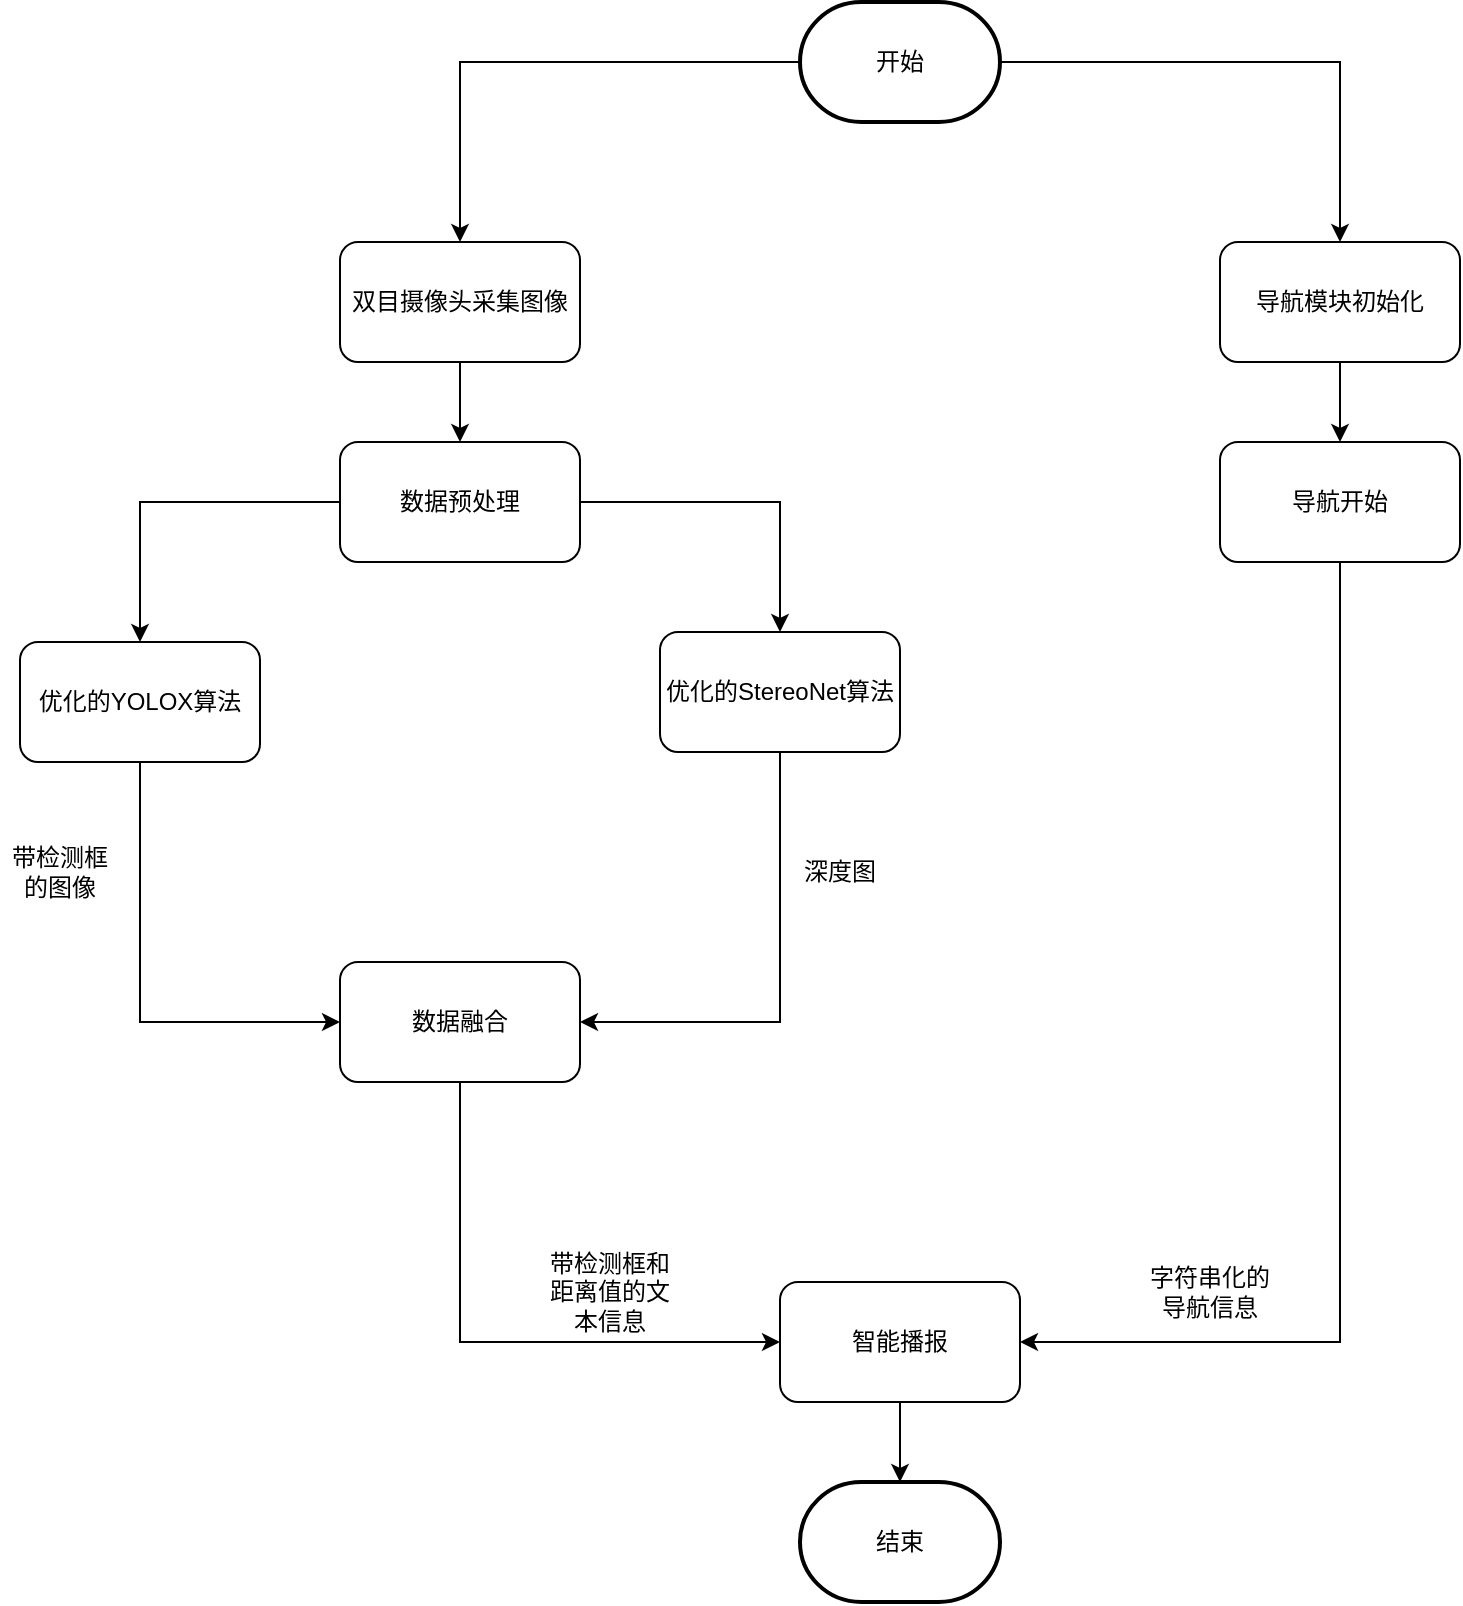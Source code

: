 <mxfile version="21.0.2" type="github">
  <diagram name="Page-1" id="edf60f1a-56cd-e834-aa8a-f176f3a09ee4">
    <mxGraphModel dx="2017" dy="1974" grid="1" gridSize="10" guides="1" tooltips="1" connect="1" arrows="1" fold="1" page="1" pageScale="1" pageWidth="1100" pageHeight="850" background="none" math="0" shadow="0">
      <root>
        <mxCell id="0" />
        <mxCell id="1" parent="0" />
        <mxCell id="Ez2dJQbbrGeNrCwUJTwX-6" style="edgeStyle=orthogonalEdgeStyle;rounded=0;orthogonalLoop=1;jettySize=auto;html=1;entryX=0.5;entryY=0;entryDx=0;entryDy=0;" edge="1" parent="1" source="Ez2dJQbbrGeNrCwUJTwX-1" target="Ez2dJQbbrGeNrCwUJTwX-4">
          <mxGeometry relative="1" as="geometry" />
        </mxCell>
        <mxCell id="Ez2dJQbbrGeNrCwUJTwX-7" style="edgeStyle=orthogonalEdgeStyle;rounded=0;orthogonalLoop=1;jettySize=auto;html=1;entryX=0.5;entryY=0;entryDx=0;entryDy=0;" edge="1" parent="1" source="Ez2dJQbbrGeNrCwUJTwX-1" target="Ez2dJQbbrGeNrCwUJTwX-5">
          <mxGeometry relative="1" as="geometry" />
        </mxCell>
        <mxCell id="Ez2dJQbbrGeNrCwUJTwX-1" value="开始" style="strokeWidth=2;html=1;shape=mxgraph.flowchart.terminator;whiteSpace=wrap;" vertex="1" parent="1">
          <mxGeometry x="470" y="-800" width="100" height="60" as="geometry" />
        </mxCell>
        <mxCell id="Ez2dJQbbrGeNrCwUJTwX-2" value="结束" style="strokeWidth=2;html=1;shape=mxgraph.flowchart.terminator;whiteSpace=wrap;" vertex="1" parent="1">
          <mxGeometry x="470" y="-60" width="100" height="60" as="geometry" />
        </mxCell>
        <mxCell id="Ez2dJQbbrGeNrCwUJTwX-12" style="edgeStyle=orthogonalEdgeStyle;rounded=0;orthogonalLoop=1;jettySize=auto;html=1;entryX=0.5;entryY=0;entryDx=0;entryDy=0;" edge="1" parent="1" source="Ez2dJQbbrGeNrCwUJTwX-4" target="Ez2dJQbbrGeNrCwUJTwX-11">
          <mxGeometry relative="1" as="geometry" />
        </mxCell>
        <mxCell id="Ez2dJQbbrGeNrCwUJTwX-4" value="双目摄像头采集图像" style="rounded=1;whiteSpace=wrap;html=1;" vertex="1" parent="1">
          <mxGeometry x="240" y="-680" width="120" height="60" as="geometry" />
        </mxCell>
        <mxCell id="Ez2dJQbbrGeNrCwUJTwX-24" style="edgeStyle=orthogonalEdgeStyle;rounded=0;orthogonalLoop=1;jettySize=auto;html=1;exitX=0.5;exitY=1;exitDx=0;exitDy=0;entryX=0.5;entryY=0;entryDx=0;entryDy=0;" edge="1" parent="1" source="Ez2dJQbbrGeNrCwUJTwX-5" target="Ez2dJQbbrGeNrCwUJTwX-9">
          <mxGeometry relative="1" as="geometry" />
        </mxCell>
        <mxCell id="Ez2dJQbbrGeNrCwUJTwX-5" value="导航模块初始化" style="rounded=1;whiteSpace=wrap;html=1;" vertex="1" parent="1">
          <mxGeometry x="680" y="-680" width="120" height="60" as="geometry" />
        </mxCell>
        <mxCell id="Ez2dJQbbrGeNrCwUJTwX-16" style="edgeStyle=orthogonalEdgeStyle;rounded=0;orthogonalLoop=1;jettySize=auto;html=1;entryX=0;entryY=0.5;entryDx=0;entryDy=0;" edge="1" parent="1" source="Ez2dJQbbrGeNrCwUJTwX-8" target="Ez2dJQbbrGeNrCwUJTwX-15">
          <mxGeometry relative="1" as="geometry">
            <Array as="points">
              <mxPoint x="140" y="-290" />
            </Array>
          </mxGeometry>
        </mxCell>
        <mxCell id="Ez2dJQbbrGeNrCwUJTwX-8" value="优化的YOLOX算法" style="rounded=1;whiteSpace=wrap;html=1;" vertex="1" parent="1">
          <mxGeometry x="80" y="-480" width="120" height="60" as="geometry" />
        </mxCell>
        <mxCell id="Ez2dJQbbrGeNrCwUJTwX-25" style="edgeStyle=orthogonalEdgeStyle;rounded=0;orthogonalLoop=1;jettySize=auto;html=1;entryX=1;entryY=0.5;entryDx=0;entryDy=0;" edge="1" parent="1" source="Ez2dJQbbrGeNrCwUJTwX-9" target="Ez2dJQbbrGeNrCwUJTwX-21">
          <mxGeometry relative="1" as="geometry">
            <Array as="points">
              <mxPoint x="740" y="-130" />
            </Array>
          </mxGeometry>
        </mxCell>
        <mxCell id="Ez2dJQbbrGeNrCwUJTwX-9" value="导航开始" style="rounded=1;whiteSpace=wrap;html=1;" vertex="1" parent="1">
          <mxGeometry x="680" y="-580" width="120" height="60" as="geometry" />
        </mxCell>
        <mxCell id="Ez2dJQbbrGeNrCwUJTwX-17" style="edgeStyle=orthogonalEdgeStyle;rounded=0;orthogonalLoop=1;jettySize=auto;html=1;entryX=1;entryY=0.5;entryDx=0;entryDy=0;" edge="1" parent="1" source="Ez2dJQbbrGeNrCwUJTwX-10" target="Ez2dJQbbrGeNrCwUJTwX-15">
          <mxGeometry relative="1" as="geometry">
            <Array as="points">
              <mxPoint x="460" y="-290" />
            </Array>
          </mxGeometry>
        </mxCell>
        <mxCell id="Ez2dJQbbrGeNrCwUJTwX-10" value="优化的StereoNet算法" style="rounded=1;whiteSpace=wrap;html=1;" vertex="1" parent="1">
          <mxGeometry x="400" y="-485" width="120" height="60" as="geometry" />
        </mxCell>
        <mxCell id="Ez2dJQbbrGeNrCwUJTwX-13" style="edgeStyle=orthogonalEdgeStyle;rounded=0;orthogonalLoop=1;jettySize=auto;html=1;entryX=0.5;entryY=0;entryDx=0;entryDy=0;" edge="1" parent="1" source="Ez2dJQbbrGeNrCwUJTwX-11" target="Ez2dJQbbrGeNrCwUJTwX-8">
          <mxGeometry relative="1" as="geometry" />
        </mxCell>
        <mxCell id="Ez2dJQbbrGeNrCwUJTwX-14" style="edgeStyle=orthogonalEdgeStyle;rounded=0;orthogonalLoop=1;jettySize=auto;html=1;entryX=0.5;entryY=0;entryDx=0;entryDy=0;" edge="1" parent="1" source="Ez2dJQbbrGeNrCwUJTwX-11" target="Ez2dJQbbrGeNrCwUJTwX-10">
          <mxGeometry relative="1" as="geometry" />
        </mxCell>
        <mxCell id="Ez2dJQbbrGeNrCwUJTwX-11" value="数据预处理" style="rounded=1;whiteSpace=wrap;html=1;" vertex="1" parent="1">
          <mxGeometry x="240" y="-580" width="120" height="60" as="geometry" />
        </mxCell>
        <mxCell id="Ez2dJQbbrGeNrCwUJTwX-22" style="edgeStyle=orthogonalEdgeStyle;rounded=0;orthogonalLoop=1;jettySize=auto;html=1;" edge="1" parent="1" source="Ez2dJQbbrGeNrCwUJTwX-15" target="Ez2dJQbbrGeNrCwUJTwX-21">
          <mxGeometry relative="1" as="geometry">
            <Array as="points">
              <mxPoint x="300" y="-130" />
            </Array>
          </mxGeometry>
        </mxCell>
        <mxCell id="Ez2dJQbbrGeNrCwUJTwX-15" value="数据融合" style="rounded=1;whiteSpace=wrap;html=1;" vertex="1" parent="1">
          <mxGeometry x="240" y="-320" width="120" height="60" as="geometry" />
        </mxCell>
        <mxCell id="Ez2dJQbbrGeNrCwUJTwX-18" value="带检测框的图像" style="text;html=1;strokeColor=none;fillColor=none;align=center;verticalAlign=middle;whiteSpace=wrap;rounded=0;" vertex="1" parent="1">
          <mxGeometry x="70" y="-380" width="60" height="30" as="geometry" />
        </mxCell>
        <mxCell id="Ez2dJQbbrGeNrCwUJTwX-19" value="深度图" style="text;html=1;strokeColor=none;fillColor=none;align=center;verticalAlign=middle;whiteSpace=wrap;rounded=0;" vertex="1" parent="1">
          <mxGeometry x="460" y="-380" width="60" height="30" as="geometry" />
        </mxCell>
        <mxCell id="Ez2dJQbbrGeNrCwUJTwX-26" style="edgeStyle=orthogonalEdgeStyle;rounded=0;orthogonalLoop=1;jettySize=auto;html=1;exitX=0.5;exitY=1;exitDx=0;exitDy=0;entryX=0.5;entryY=0;entryDx=0;entryDy=0;entryPerimeter=0;" edge="1" parent="1" source="Ez2dJQbbrGeNrCwUJTwX-21" target="Ez2dJQbbrGeNrCwUJTwX-2">
          <mxGeometry relative="1" as="geometry" />
        </mxCell>
        <mxCell id="Ez2dJQbbrGeNrCwUJTwX-21" value="智能播报" style="rounded=1;whiteSpace=wrap;html=1;" vertex="1" parent="1">
          <mxGeometry x="460" y="-160" width="120" height="60" as="geometry" />
        </mxCell>
        <mxCell id="Ez2dJQbbrGeNrCwUJTwX-23" value="带检测框和距离值的文本信息" style="text;html=1;strokeColor=none;fillColor=none;align=center;verticalAlign=middle;whiteSpace=wrap;rounded=0;" vertex="1" parent="1">
          <mxGeometry x="340" y="-170" width="70" height="30" as="geometry" />
        </mxCell>
        <mxCell id="Ez2dJQbbrGeNrCwUJTwX-51" value="字符串化的导航信息" style="text;html=1;strokeColor=none;fillColor=none;align=center;verticalAlign=middle;whiteSpace=wrap;rounded=0;" vertex="1" parent="1">
          <mxGeometry x="640" y="-170" width="70" height="30" as="geometry" />
        </mxCell>
      </root>
    </mxGraphModel>
  </diagram>
</mxfile>

